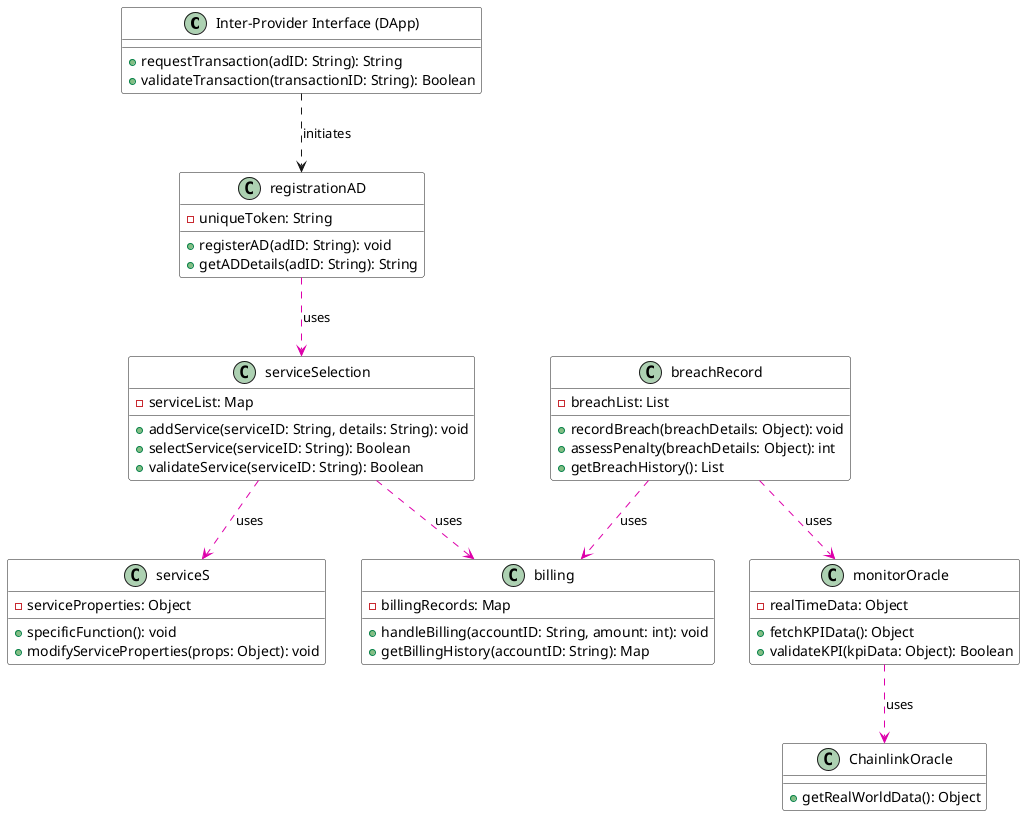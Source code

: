 @startuml
!define RECTANGLE class

!define GREEN #00FF00
!define BLUE #0000FF
!define ORANGE #FFA500
!define RED #FF0000

!define RECTANGLE class

<style>
RECTANGLE {
  BackgroundColor White
  FontColor Black
  BorderColor Black
  BorderThickness 1
}
</style>

class "Inter-Provider Interface (DApp)" as BCNAPI {
  +requestTransaction(adID: String): String
  +validateTransaction(transactionID: String): Boolean
}

class registrationAD {
  -uniqueToken: String
  +registerAD(adID: String): void
  +getADDetails(adID: String): String
}

class serviceSelection {
  -serviceList: Map
  +addService(serviceID: String, details: String): void
  +selectService(serviceID: String): Boolean
  +validateService(serviceID: String): Boolean
}

class serviceS {
  -serviceProperties: Object
  +specificFunction(): void
  +modifyServiceProperties(props: Object): void
}

class breachRecord {
  -breachList: List
  +recordBreach(breachDetails: Object): void
  +assessPenalty(breachDetails: Object): int
  +getBreachHistory(): List
}

class monitorOracle {
  -realTimeData: Object
  +fetchKPIData(): Object
  +validateKPI(kpiData: Object): Boolean
}

class billing {
  -billingRecords: Map
  +handleBilling(accountID: String, amount: int): void
  +getBillingHistory(accountID: String): Map
}

class ChainlinkOracle {
  +getRealWorldData(): Object
}

BCNAPI ..> registrationAD : initiates

registrationAD .[#DD00AA]-> serviceSelection : uses
serviceSelection .[#DD00AA]-> serviceS : uses
serviceSelection .[#DD00AA]->billing : uses
breachRecord .[#DD00AA]-> monitorOracle : uses
breachRecord .[#DD00AA]-> billing : uses
monitorOracle .[#DD00AA]-> ChainlinkOracle : uses

@enduml


@startuml
!define RECTANGLE class

skinparam class {
  BackgroundColor White
  FontColor Black
  BorderColor Black
  BorderThickness 3
}

skinparam classBorderColor<<ServiceSelection>> Red

class DApp {
  +initiateRegistration(): void
  +listServices(): void
  +interactWithService(serviceID: uint): void
}

class registrationAD {
  -User: Struct
  -Service: Struct
  -users: mapping(address => User)
  -services: mapping(address => Service[])
  +registerUser(providerProfile: String, consumerProfile: String): void
  +addService(serviceDescription: String): void
  +selectService(provider: address, serviceIndex: uint): void
  +getServiceCount(provider: address): uint
}

class ServiceSelection <<ServiceSelection>> {
  +selectServiceFromList(serviceID: uint): void
  +validateSelectedService(serviceID: uint): Boolean
}
@enduml

